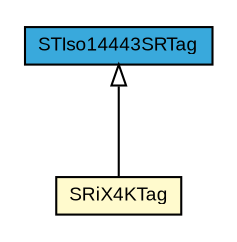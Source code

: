 #!/usr/local/bin/dot
#
# Class diagram 
# Generated by UMLGraph version R5_7_2-3-gee82a7 (http://www.umlgraph.org/)
#

digraph G {
	edge [fontname="arial",fontsize=10,labelfontname="arial",labelfontsize=10];
	node [fontname="arial",fontsize=10,shape=plaintext];
	nodesep=0.25;
	ranksep=0.5;
	// com.st.st25sdk.iso14443sr.STIso14443SRTag
	c26144 [label=<<table title="com.st.st25sdk.iso14443sr.STIso14443SRTag" border="0" cellborder="1" cellspacing="0" cellpadding="2" port="p" bgcolor="#39a9dc" href="./STIso14443SRTag.html">
		<tr><td><table border="0" cellspacing="0" cellpadding="1">
<tr><td align="center" balign="center"> STIso14443SRTag </td></tr>
		</table></td></tr>
		</table>>, URL="./STIso14443SRTag.html", fontname="arial", fontcolor="black", fontsize=9.0];
	// com.st.st25sdk.iso14443sr.SRiX4KTag
	c26150 [label=<<table title="com.st.st25sdk.iso14443sr.SRiX4KTag" border="0" cellborder="1" cellspacing="0" cellpadding="2" port="p" bgcolor="lemonChiffon" href="./SRiX4KTag.html">
		<tr><td><table border="0" cellspacing="0" cellpadding="1">
<tr><td align="center" balign="center"> SRiX4KTag </td></tr>
		</table></td></tr>
		</table>>, URL="./SRiX4KTag.html", fontname="arial", fontcolor="black", fontsize=9.0];
	//com.st.st25sdk.iso14443sr.SRiX4KTag extends com.st.st25sdk.iso14443sr.STIso14443SRTag
	c26144:p -> c26150:p [dir=back,arrowtail=empty];
}

